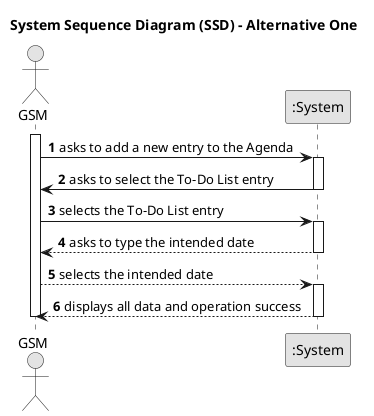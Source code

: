 @startuml
skinparam monochrome true
skinparam packageStyle rectangle
skinparam shadowing false

title System Sequence Diagram (SSD) - Alternative One

autonumber

actor "GSM" as GSM
participant ":System" as System
activate GSM
    GSM -> System : asks to add a new entry to the Agenda
    activate System
        System -> GSM : asks to select the To-Do List entry
        deactivate System
    GSM -> System : selects the To-Do List entry
    activate System
    System --> GSM : asks to type the intended date
        deactivate System
    GSM --> System : selects the intended date
    activate System
        System --> GSM : displays all data and operation success
        deactivate System
deactivate GSM
@enduml
